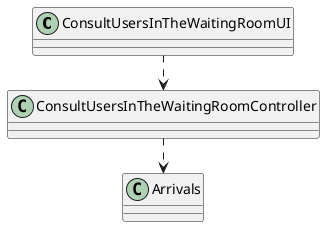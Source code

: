 @startuml
'https://plantuml.com/class-diagram




class ConsultUsersInTheWaitingRoomUI

class ConsultUsersInTheWaitingRoomController

class Arrivals


left to right direction

ConsultUsersInTheWaitingRoomUI .> ConsultUsersInTheWaitingRoomController
ConsultUsersInTheWaitingRoomController .> Arrivals

@enduml